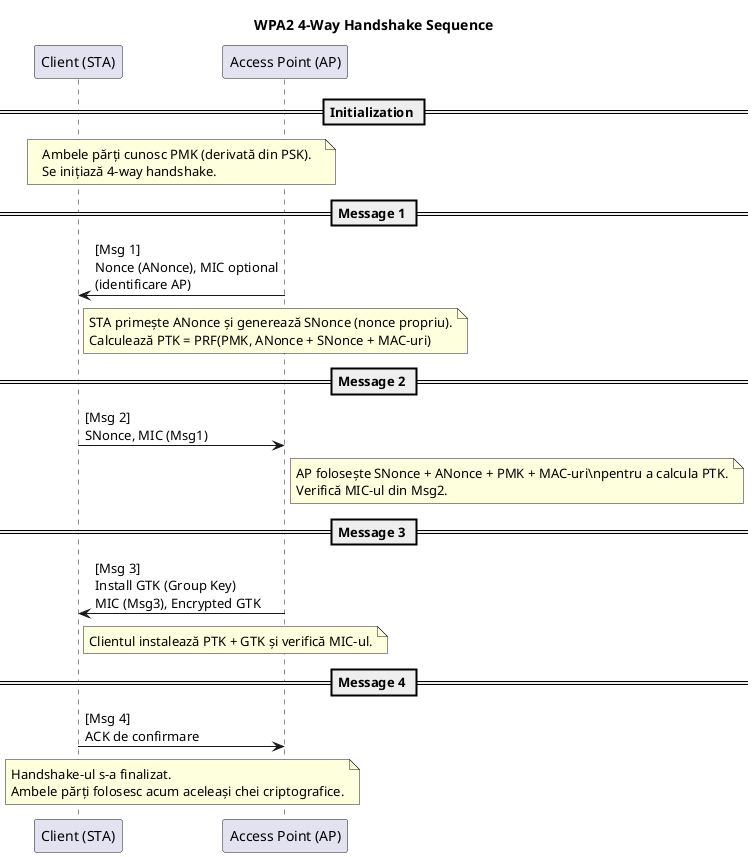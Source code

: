 @startuml
title WPA2 4-Way Handshake Sequence

participant "Client (STA)" as STA
participant "Access Point (AP)" as AP

== Initialization ==
note over STA, AP
Ambele părți cunosc PMK (derivată din PSK).
Se inițiază 4-way handshake.
end note

== Message 1 ==
AP -> STA : [Msg 1]\nNonce (ANonce), MIC optional\n(identificare AP)

note right of STA
STA primește ANonce și generează SNonce (nonce propriu).
Calculează PTK = PRF(PMK, ANonce + SNonce + MAC-uri)
end note

== Message 2 ==
STA -> AP : [Msg 2]\nSNonce, MIC (Msg1)

note right of AP
AP folosește SNonce + ANonce + PMK + MAC-uri\npentru a calcula PTK.
Verifică MIC-ul din Msg2.
end note

== Message 3 ==
AP -> STA : [Msg 3]\nInstall GTK (Group Key)\nMIC (Msg3), Encrypted GTK

note right of STA
Clientul instalează PTK + GTK și verifică MIC-ul.
end note

== Message 4 ==
STA -> AP : [Msg 4]\nACK de confirmare

note over STA, AP
Handshake-ul s-a finalizat.
Ambele părți folosesc acum aceleași chei criptografice.
end note

@enduml
